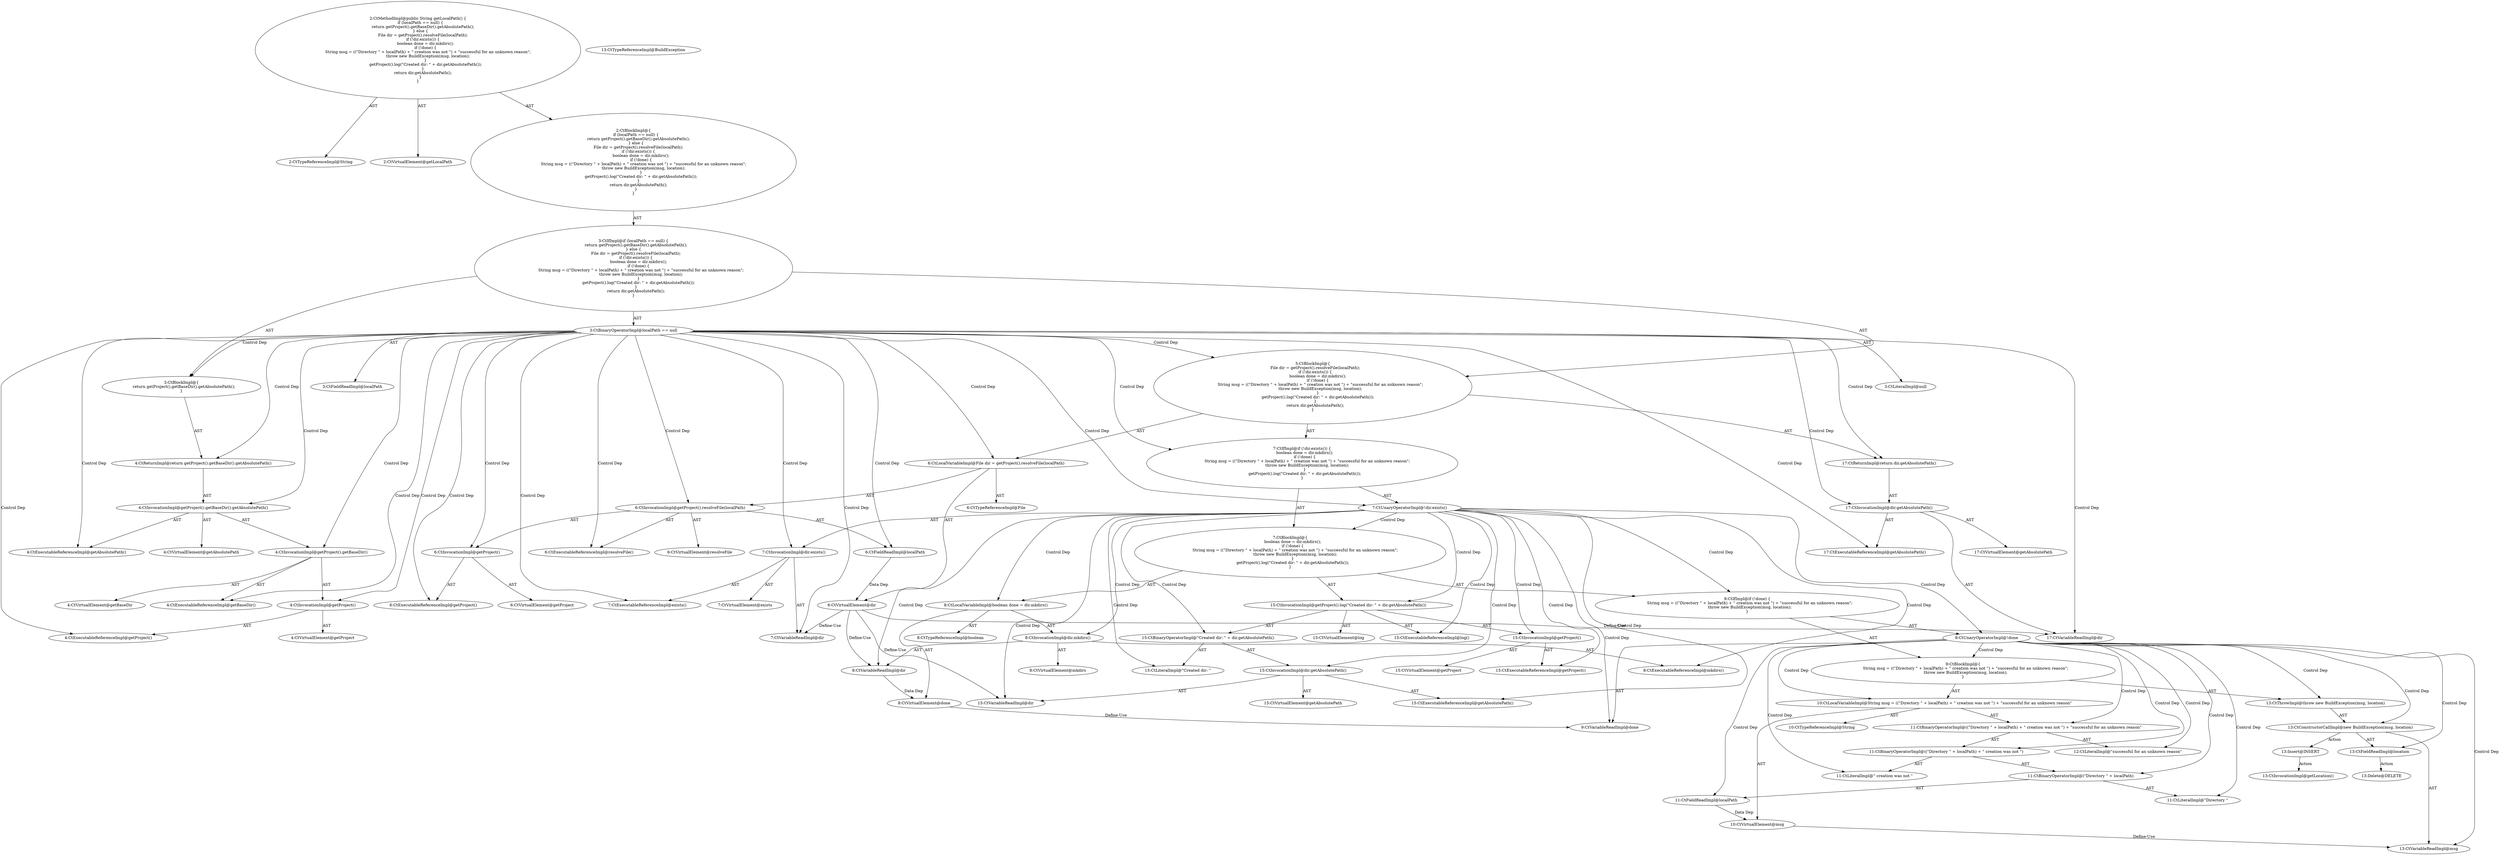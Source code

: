 digraph "getLocalPath#?" {
0 [label="2:CtTypeReferenceImpl@String" shape=ellipse]
1 [label="2:CtVirtualElement@getLocalPath" shape=ellipse]
2 [label="3:CtFieldReadImpl@localPath" shape=ellipse]
3 [label="3:CtLiteralImpl@null" shape=ellipse]
4 [label="3:CtBinaryOperatorImpl@localPath == null" shape=ellipse]
5 [label="4:CtExecutableReferenceImpl@getAbsolutePath()" shape=ellipse]
6 [label="4:CtVirtualElement@getAbsolutePath" shape=ellipse]
7 [label="4:CtExecutableReferenceImpl@getBaseDir()" shape=ellipse]
8 [label="4:CtVirtualElement@getBaseDir" shape=ellipse]
9 [label="4:CtExecutableReferenceImpl@getProject()" shape=ellipse]
10 [label="4:CtVirtualElement@getProject" shape=ellipse]
11 [label="4:CtInvocationImpl@getProject()" shape=ellipse]
12 [label="4:CtInvocationImpl@getProject().getBaseDir()" shape=ellipse]
13 [label="4:CtInvocationImpl@getProject().getBaseDir().getAbsolutePath()" shape=ellipse]
14 [label="4:CtReturnImpl@return getProject().getBaseDir().getAbsolutePath()" shape=ellipse]
15 [label="3:CtBlockImpl@\{
    return getProject().getBaseDir().getAbsolutePath();
\}" shape=ellipse]
16 [label="6:CtTypeReferenceImpl@File" shape=ellipse]
17 [label="6:CtExecutableReferenceImpl@resolveFile()" shape=ellipse]
18 [label="6:CtVirtualElement@resolveFile" shape=ellipse]
19 [label="6:CtExecutableReferenceImpl@getProject()" shape=ellipse]
20 [label="6:CtVirtualElement@getProject" shape=ellipse]
21 [label="6:CtInvocationImpl@getProject()" shape=ellipse]
22 [label="6:CtFieldReadImpl@localPath" shape=ellipse]
23 [label="6:CtInvocationImpl@getProject().resolveFile(localPath)" shape=ellipse]
24 [label="6:CtVirtualElement@dir" shape=ellipse]
25 [label="6:CtLocalVariableImpl@File dir = getProject().resolveFile(localPath)" shape=ellipse]
26 [label="7:CtExecutableReferenceImpl@exists()" shape=ellipse]
27 [label="7:CtVirtualElement@exists" shape=ellipse]
28 [label="7:CtVariableReadImpl@dir" shape=ellipse]
29 [label="7:CtInvocationImpl@dir.exists()" shape=ellipse]
30 [label="7:CtUnaryOperatorImpl@!dir.exists()" shape=ellipse]
31 [label="8:CtTypeReferenceImpl@boolean" shape=ellipse]
32 [label="8:CtExecutableReferenceImpl@mkdirs()" shape=ellipse]
33 [label="8:CtVirtualElement@mkdirs" shape=ellipse]
34 [label="8:CtVariableReadImpl@dir" shape=ellipse]
35 [label="8:CtInvocationImpl@dir.mkdirs()" shape=ellipse]
36 [label="8:CtVirtualElement@done" shape=ellipse]
37 [label="8:CtLocalVariableImpl@boolean done = dir.mkdirs()" shape=ellipse]
38 [label="9:CtVariableReadImpl@done" shape=ellipse]
39 [label="9:CtUnaryOperatorImpl@!done" shape=ellipse]
40 [label="10:CtTypeReferenceImpl@String" shape=ellipse]
41 [label="11:CtLiteralImpl@\"Directory \"" shape=ellipse]
42 [label="11:CtFieldReadImpl@localPath" shape=ellipse]
43 [label="11:CtBinaryOperatorImpl@(\"Directory \" + localPath)" shape=ellipse]
44 [label="11:CtLiteralImpl@\" creation was not \"" shape=ellipse]
45 [label="11:CtBinaryOperatorImpl@((\"Directory \" + localPath) + \" creation was not \")" shape=ellipse]
46 [label="12:CtLiteralImpl@\"successful for an unknown reason\"" shape=ellipse]
47 [label="11:CtBinaryOperatorImpl@((\"Directory \" + localPath) + \" creation was not \") + \"successful for an unknown reason\"" shape=ellipse]
48 [label="10:CtVirtualElement@msg" shape=ellipse]
49 [label="10:CtLocalVariableImpl@String msg = ((\"Directory \" + localPath) + \" creation was not \") + \"successful for an unknown reason\"" shape=ellipse]
50 [label="13:CtTypeReferenceImpl@BuildException" shape=ellipse]
51 [label="13:CtVariableReadImpl@msg" shape=ellipse]
52 [label="13:CtFieldReadImpl@location" shape=ellipse]
53 [label="13:CtConstructorCallImpl@new BuildException(msg, location)" shape=ellipse]
54 [label="13:CtThrowImpl@throw new BuildException(msg, location)" shape=ellipse]
55 [label="9:CtBlockImpl@\{
    String msg = ((\"Directory \" + localPath) + \" creation was not \") + \"successful for an unknown reason\";
    throw new BuildException(msg, location);
\}" shape=ellipse]
56 [label="9:CtIfImpl@if (!done) \{
    String msg = ((\"Directory \" + localPath) + \" creation was not \") + \"successful for an unknown reason\";
    throw new BuildException(msg, location);
\}" shape=ellipse]
57 [label="15:CtExecutableReferenceImpl@log()" shape=ellipse]
58 [label="15:CtVirtualElement@log" shape=ellipse]
59 [label="15:CtExecutableReferenceImpl@getProject()" shape=ellipse]
60 [label="15:CtVirtualElement@getProject" shape=ellipse]
61 [label="15:CtInvocationImpl@getProject()" shape=ellipse]
62 [label="15:CtLiteralImpl@\"Created dir: \"" shape=ellipse]
63 [label="15:CtExecutableReferenceImpl@getAbsolutePath()" shape=ellipse]
64 [label="15:CtVirtualElement@getAbsolutePath" shape=ellipse]
65 [label="15:CtVariableReadImpl@dir" shape=ellipse]
66 [label="15:CtInvocationImpl@dir.getAbsolutePath()" shape=ellipse]
67 [label="15:CtBinaryOperatorImpl@\"Created dir: \" + dir.getAbsolutePath()" shape=ellipse]
68 [label="15:CtInvocationImpl@getProject().log(\"Created dir: \" + dir.getAbsolutePath())" shape=ellipse]
69 [label="7:CtBlockImpl@\{
    boolean done = dir.mkdirs();
    if (!done) \{
        String msg = ((\"Directory \" + localPath) + \" creation was not \") + \"successful for an unknown reason\";
        throw new BuildException(msg, location);
    \}
    getProject().log(\"Created dir: \" + dir.getAbsolutePath());
\}" shape=ellipse]
70 [label="7:CtIfImpl@if (!dir.exists()) \{
    boolean done = dir.mkdirs();
    if (!done) \{
        String msg = ((\"Directory \" + localPath) + \" creation was not \") + \"successful for an unknown reason\";
        throw new BuildException(msg, location);
    \}
    getProject().log(\"Created dir: \" + dir.getAbsolutePath());
\}" shape=ellipse]
71 [label="17:CtExecutableReferenceImpl@getAbsolutePath()" shape=ellipse]
72 [label="17:CtVirtualElement@getAbsolutePath" shape=ellipse]
73 [label="17:CtVariableReadImpl@dir" shape=ellipse]
74 [label="17:CtInvocationImpl@dir.getAbsolutePath()" shape=ellipse]
75 [label="17:CtReturnImpl@return dir.getAbsolutePath()" shape=ellipse]
76 [label="5:CtBlockImpl@\{
    File dir = getProject().resolveFile(localPath);
    if (!dir.exists()) \{
        boolean done = dir.mkdirs();
        if (!done) \{
            String msg = ((\"Directory \" + localPath) + \" creation was not \") + \"successful for an unknown reason\";
            throw new BuildException(msg, location);
        \}
        getProject().log(\"Created dir: \" + dir.getAbsolutePath());
    \}
    return dir.getAbsolutePath();
\}" shape=ellipse]
77 [label="3:CtIfImpl@if (localPath == null) \{
    return getProject().getBaseDir().getAbsolutePath();
\} else \{
    File dir = getProject().resolveFile(localPath);
    if (!dir.exists()) \{
        boolean done = dir.mkdirs();
        if (!done) \{
            String msg = ((\"Directory \" + localPath) + \" creation was not \") + \"successful for an unknown reason\";
            throw new BuildException(msg, location);
        \}
        getProject().log(\"Created dir: \" + dir.getAbsolutePath());
    \}
    return dir.getAbsolutePath();
\}" shape=ellipse]
78 [label="2:CtBlockImpl@\{
    if (localPath == null) \{
        return getProject().getBaseDir().getAbsolutePath();
    \} else \{
        File dir = getProject().resolveFile(localPath);
        if (!dir.exists()) \{
            boolean done = dir.mkdirs();
            if (!done) \{
                String msg = ((\"Directory \" + localPath) + \" creation was not \") + \"successful for an unknown reason\";
                throw new BuildException(msg, location);
            \}
            getProject().log(\"Created dir: \" + dir.getAbsolutePath());
        \}
        return dir.getAbsolutePath();
    \}
\}" shape=ellipse]
79 [label="2:CtMethodImpl@public String getLocalPath() \{
    if (localPath == null) \{
        return getProject().getBaseDir().getAbsolutePath();
    \} else \{
        File dir = getProject().resolveFile(localPath);
        if (!dir.exists()) \{
            boolean done = dir.mkdirs();
            if (!done) \{
                String msg = ((\"Directory \" + localPath) + \" creation was not \") + \"successful for an unknown reason\";
                throw new BuildException(msg, location);
            \}
            getProject().log(\"Created dir: \" + dir.getAbsolutePath());
        \}
        return dir.getAbsolutePath();
    \}
\}" shape=ellipse]
80 [label="13:Delete@DELETE" shape=ellipse]
81 [label="13:Insert@INSERT" shape=ellipse]
82 [label="13:CtInvocationImpl@getLocation()" shape=ellipse]
4 -> 2 [label="AST"];
4 -> 3 [label="AST"];
4 -> 15 [label="Control Dep"];
4 -> 14 [label="Control Dep"];
4 -> 13 [label="Control Dep"];
4 -> 5 [label="Control Dep"];
4 -> 12 [label="Control Dep"];
4 -> 7 [label="Control Dep"];
4 -> 11 [label="Control Dep"];
4 -> 9 [label="Control Dep"];
4 -> 76 [label="Control Dep"];
4 -> 25 [label="Control Dep"];
4 -> 23 [label="Control Dep"];
4 -> 17 [label="Control Dep"];
4 -> 21 [label="Control Dep"];
4 -> 19 [label="Control Dep"];
4 -> 22 [label="Control Dep"];
4 -> 70 [label="Control Dep"];
4 -> 30 [label="Control Dep"];
4 -> 29 [label="Control Dep"];
4 -> 26 [label="Control Dep"];
4 -> 28 [label="Control Dep"];
4 -> 75 [label="Control Dep"];
4 -> 74 [label="Control Dep"];
4 -> 71 [label="Control Dep"];
4 -> 73 [label="Control Dep"];
11 -> 10 [label="AST"];
11 -> 9 [label="AST"];
12 -> 8 [label="AST"];
12 -> 11 [label="AST"];
12 -> 7 [label="AST"];
13 -> 6 [label="AST"];
13 -> 12 [label="AST"];
13 -> 5 [label="AST"];
14 -> 13 [label="AST"];
15 -> 14 [label="AST"];
21 -> 20 [label="AST"];
21 -> 19 [label="AST"];
22 -> 24 [label="Data Dep"];
23 -> 18 [label="AST"];
23 -> 21 [label="AST"];
23 -> 17 [label="AST"];
23 -> 22 [label="AST"];
24 -> 28 [label="Define-Use"];
24 -> 34 [label="Define-Use"];
24 -> 65 [label="Define-Use"];
24 -> 73 [label="Define-Use"];
25 -> 24 [label="AST"];
25 -> 16 [label="AST"];
25 -> 23 [label="AST"];
29 -> 27 [label="AST"];
29 -> 28 [label="AST"];
29 -> 26 [label="AST"];
30 -> 29 [label="AST"];
30 -> 69 [label="Control Dep"];
30 -> 37 [label="Control Dep"];
30 -> 35 [label="Control Dep"];
30 -> 32 [label="Control Dep"];
30 -> 34 [label="Control Dep"];
30 -> 56 [label="Control Dep"];
30 -> 39 [label="Control Dep"];
30 -> 38 [label="Control Dep"];
30 -> 68 [label="Control Dep"];
30 -> 57 [label="Control Dep"];
30 -> 61 [label="Control Dep"];
30 -> 59 [label="Control Dep"];
30 -> 67 [label="Control Dep"];
30 -> 62 [label="Control Dep"];
30 -> 66 [label="Control Dep"];
30 -> 63 [label="Control Dep"];
30 -> 65 [label="Control Dep"];
34 -> 36 [label="Data Dep"];
35 -> 33 [label="AST"];
35 -> 34 [label="AST"];
35 -> 32 [label="AST"];
36 -> 38 [label="Define-Use"];
37 -> 36 [label="AST"];
37 -> 31 [label="AST"];
37 -> 35 [label="AST"];
39 -> 38 [label="AST"];
39 -> 55 [label="Control Dep"];
39 -> 49 [label="Control Dep"];
39 -> 47 [label="Control Dep"];
39 -> 45 [label="Control Dep"];
39 -> 43 [label="Control Dep"];
39 -> 41 [label="Control Dep"];
39 -> 42 [label="Control Dep"];
39 -> 44 [label="Control Dep"];
39 -> 46 [label="Control Dep"];
39 -> 54 [label="Control Dep"];
39 -> 53 [label="Control Dep"];
39 -> 51 [label="Control Dep"];
39 -> 52 [label="Control Dep"];
42 -> 48 [label="Data Dep"];
43 -> 41 [label="AST"];
43 -> 42 [label="AST"];
45 -> 43 [label="AST"];
45 -> 44 [label="AST"];
47 -> 45 [label="AST"];
47 -> 46 [label="AST"];
48 -> 51 [label="Define-Use"];
49 -> 48 [label="AST"];
49 -> 40 [label="AST"];
49 -> 47 [label="AST"];
52 -> 80 [label="Action"];
53 -> 51 [label="AST"];
53 -> 52 [label="AST"];
53 -> 81 [label="Action"];
54 -> 53 [label="AST"];
55 -> 49 [label="AST"];
55 -> 54 [label="AST"];
56 -> 39 [label="AST"];
56 -> 55 [label="AST"];
61 -> 60 [label="AST"];
61 -> 59 [label="AST"];
66 -> 64 [label="AST"];
66 -> 65 [label="AST"];
66 -> 63 [label="AST"];
67 -> 62 [label="AST"];
67 -> 66 [label="AST"];
68 -> 58 [label="AST"];
68 -> 61 [label="AST"];
68 -> 57 [label="AST"];
68 -> 67 [label="AST"];
69 -> 37 [label="AST"];
69 -> 56 [label="AST"];
69 -> 68 [label="AST"];
70 -> 30 [label="AST"];
70 -> 69 [label="AST"];
74 -> 72 [label="AST"];
74 -> 73 [label="AST"];
74 -> 71 [label="AST"];
75 -> 74 [label="AST"];
76 -> 25 [label="AST"];
76 -> 70 [label="AST"];
76 -> 75 [label="AST"];
77 -> 4 [label="AST"];
77 -> 15 [label="AST"];
77 -> 76 [label="AST"];
78 -> 77 [label="AST"];
79 -> 1 [label="AST"];
79 -> 0 [label="AST"];
79 -> 78 [label="AST"];
81 -> 82 [label="Action"];
}